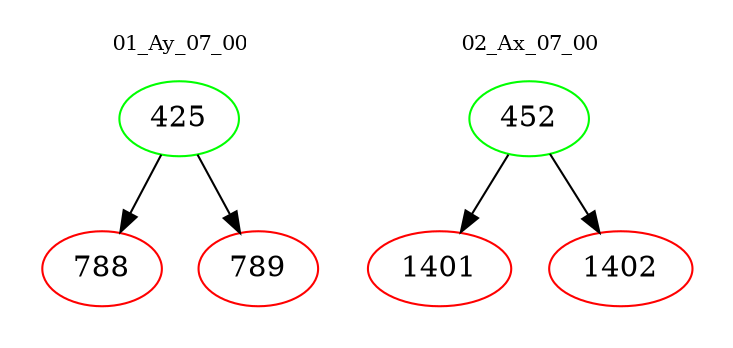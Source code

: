 digraph{
subgraph cluster_0 {
color = white
label = "01_Ay_07_00";
fontsize=10;
T0_425 [label="425", color="green"]
T0_425 -> T0_788 [color="black"]
T0_788 [label="788", color="red"]
T0_425 -> T0_789 [color="black"]
T0_789 [label="789", color="red"]
}
subgraph cluster_1 {
color = white
label = "02_Ax_07_00";
fontsize=10;
T1_452 [label="452", color="green"]
T1_452 -> T1_1401 [color="black"]
T1_1401 [label="1401", color="red"]
T1_452 -> T1_1402 [color="black"]
T1_1402 [label="1402", color="red"]
}
}
